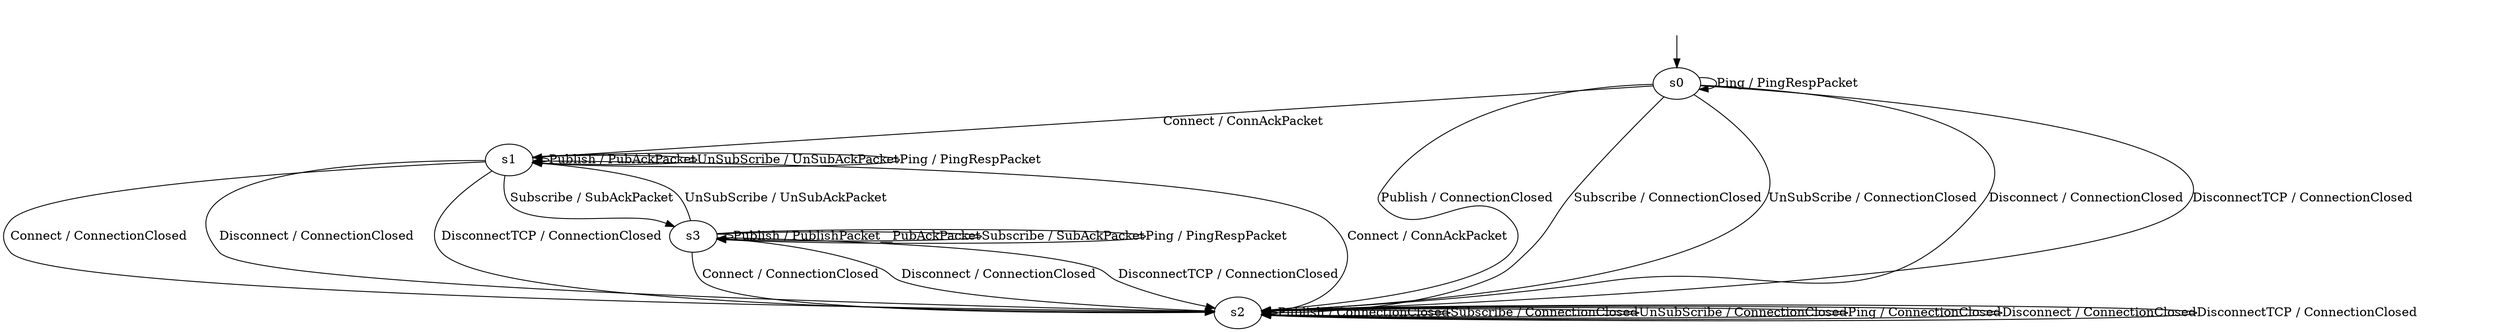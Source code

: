 digraph h0 {
s0 [label="s0"];
s1 [label="s1"];
s2 [label="s2"];
s3 [label="s3"];
s0 -> s1 [label="Connect / ConnAckPacket"];
s0 -> s2 [label="Publish / ConnectionClosed"];
s0 -> s2 [label="Subscribe / ConnectionClosed"];
s0 -> s2 [label="UnSubScribe / ConnectionClosed"];
s0 -> s0 [label="Ping / PingRespPacket"];
s0 -> s2 [label="Disconnect / ConnectionClosed"];
s0 -> s2 [label="DisconnectTCP / ConnectionClosed"];
s1 -> s2 [label="Connect / ConnectionClosed"];
s1 -> s1 [label="Publish / PubAckPacket"];
s1 -> s3 [label="Subscribe / SubAckPacket"];
s1 -> s1 [label="UnSubScribe / UnSubAckPacket"];
s1 -> s1 [label="Ping / PingRespPacket"];
s1 -> s2 [label="Disconnect / ConnectionClosed"];
s1 -> s2 [label="DisconnectTCP / ConnectionClosed"];
s2 -> s1 [label="Connect / ConnAckPacket"];
s2 -> s2 [label="Publish / ConnectionClosed"];
s2 -> s2 [label="Subscribe / ConnectionClosed"];
s2 -> s2 [label="UnSubScribe / ConnectionClosed"];
s2 -> s2 [label="Ping / ConnectionClosed"];
s2 -> s2 [label="Disconnect / ConnectionClosed"];
s2 -> s2 [label="DisconnectTCP / ConnectionClosed"];
s3 -> s2 [label="Connect / ConnectionClosed"];
s3 -> s3 [label="Publish / PublishPacket__PubAckPacket"];
s3 -> s3 [label="Subscribe / SubAckPacket"];
s3 -> s1 [label="UnSubScribe / UnSubAckPacket"];
s3 -> s3 [label="Ping / PingRespPacket"];
s3 -> s2 [label="Disconnect / ConnectionClosed"];
s3 -> s2 [label="DisconnectTCP / ConnectionClosed"];
__start0 [shape=none, label=""];
__start0 -> s0 [label=""];
}
